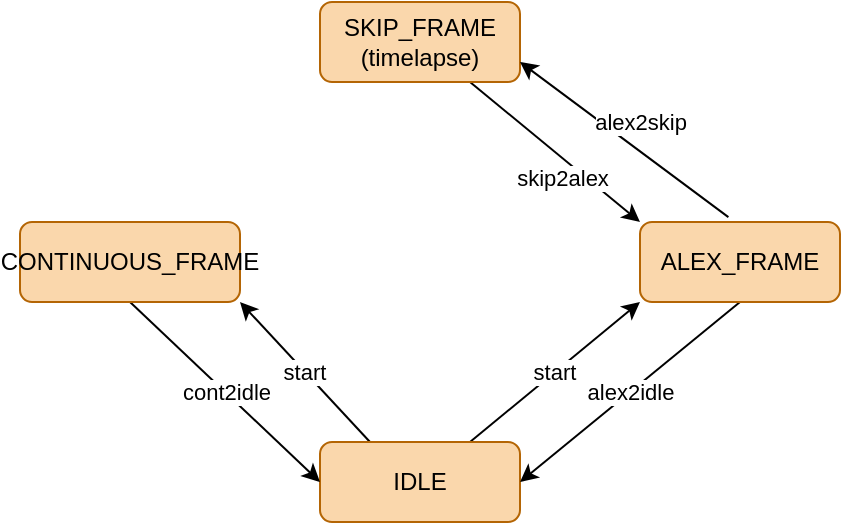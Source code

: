 <mxfile version="15.3.7" type="device"><diagram id="3osIIpnUXGKcL37vpjU4" name="Page-1"><mxGraphModel dx="1038" dy="617" grid="1" gridSize="10" guides="1" tooltips="1" connect="1" arrows="1" fold="1" page="1" pageScale="1" pageWidth="850" pageHeight="1100" math="0" shadow="0"><root><mxCell id="0"/><mxCell id="1" parent="0"/><mxCell id="BjJxGsKzouHJJai_VwkR-14" value="start" style="edgeStyle=none;rounded=0;orthogonalLoop=1;jettySize=auto;html=1;exitX=0.75;exitY=0;exitDx=0;exitDy=0;entryX=0;entryY=1;entryDx=0;entryDy=0;" parent="1" source="BjJxGsKzouHJJai_VwkR-1" target="BjJxGsKzouHJJai_VwkR-3" edge="1"><mxGeometry relative="1" as="geometry"/></mxCell><mxCell id="BjJxGsKzouHJJai_VwkR-16" value="start" style="edgeStyle=none;rounded=0;orthogonalLoop=1;jettySize=auto;html=1;exitX=0.25;exitY=0;exitDx=0;exitDy=0;entryX=1;entryY=1;entryDx=0;entryDy=0;" parent="1" source="BjJxGsKzouHJJai_VwkR-1" target="BjJxGsKzouHJJai_VwkR-4" edge="1"><mxGeometry relative="1" as="geometry"/></mxCell><mxCell id="BjJxGsKzouHJJai_VwkR-1" value="IDLE" style="rounded=1;whiteSpace=wrap;html=1;fillColor=#fad7ac;strokeColor=#b46504;" parent="1" vertex="1"><mxGeometry x="370" y="310" width="100" height="40" as="geometry"/></mxCell><mxCell id="BjJxGsKzouHJJai_VwkR-21" value="skip2alex" style="edgeStyle=none;rounded=0;orthogonalLoop=1;jettySize=auto;html=1;exitX=0.75;exitY=1;exitDx=0;exitDy=0;entryX=0;entryY=0;entryDx=0;entryDy=0;" parent="1" source="BjJxGsKzouHJJai_VwkR-2" target="BjJxGsKzouHJJai_VwkR-3" edge="1"><mxGeometry x="0.204" y="-8" relative="1" as="geometry"><mxPoint as="offset"/></mxGeometry></mxCell><mxCell id="BjJxGsKzouHJJai_VwkR-2" value="SKIP_FRAME&lt;br&gt;(timelapse)" style="rounded=1;whiteSpace=wrap;html=1;fillColor=#fad7ac;strokeColor=#b46504;" parent="1" vertex="1"><mxGeometry x="370" y="90" width="100" height="40" as="geometry"/></mxCell><mxCell id="BjJxGsKzouHJJai_VwkR-15" value="alex2idle" style="edgeStyle=none;rounded=0;orthogonalLoop=1;jettySize=auto;html=1;exitX=0.5;exitY=1;exitDx=0;exitDy=0;entryX=1;entryY=0.5;entryDx=0;entryDy=0;" parent="1" source="BjJxGsKzouHJJai_VwkR-3" target="BjJxGsKzouHJJai_VwkR-1" edge="1"><mxGeometry relative="1" as="geometry"/></mxCell><mxCell id="BjJxGsKzouHJJai_VwkR-22" value="alex2skip" style="edgeStyle=none;rounded=0;orthogonalLoop=1;jettySize=auto;html=1;exitX=0.442;exitY=-0.061;exitDx=0;exitDy=0;entryX=1;entryY=0.75;entryDx=0;entryDy=0;exitPerimeter=0;" parent="1" source="BjJxGsKzouHJJai_VwkR-3" target="BjJxGsKzouHJJai_VwkR-2" edge="1"><mxGeometry x="-0.017" y="-12" relative="1" as="geometry"><mxPoint as="offset"/></mxGeometry></mxCell><mxCell id="BjJxGsKzouHJJai_VwkR-3" value="ALEX_FRAME" style="rounded=1;whiteSpace=wrap;html=1;fillColor=#fad7ac;strokeColor=#b46504;" parent="1" vertex="1"><mxGeometry x="530" y="200" width="100" height="40" as="geometry"/></mxCell><mxCell id="BjJxGsKzouHJJai_VwkR-17" value="cont2idle" style="edgeStyle=none;rounded=0;orthogonalLoop=1;jettySize=auto;html=1;exitX=0.5;exitY=1;exitDx=0;exitDy=0;entryX=0;entryY=0.5;entryDx=0;entryDy=0;" parent="1" source="BjJxGsKzouHJJai_VwkR-4" target="BjJxGsKzouHJJai_VwkR-1" edge="1"><mxGeometry relative="1" as="geometry"/></mxCell><mxCell id="BjJxGsKzouHJJai_VwkR-4" value="CONTINUOUS_FRAME" style="rounded=1;whiteSpace=wrap;html=1;fillColor=#fad7ac;strokeColor=#b46504;" parent="1" vertex="1"><mxGeometry x="220" y="200" width="110" height="40" as="geometry"/></mxCell></root></mxGraphModel></diagram></mxfile>